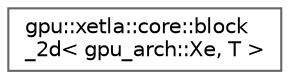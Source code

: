 digraph "Graphical Class Hierarchy"
{
 // LATEX_PDF_SIZE
  bgcolor="transparent";
  edge [fontname=Helvetica,fontsize=10,labelfontname=Helvetica,labelfontsize=10];
  node [fontname=Helvetica,fontsize=10,shape=box,height=0.2,width=0.4];
  rankdir="LR";
  Node0 [id="Node000000",label="gpu::xetla::core::block\l_2d\< gpu_arch::Xe, T \>",height=0.2,width=0.4,color="grey40", fillcolor="white", style="filled",URL="$classgpu_1_1xetla_1_1core_1_1block__2d_3_01gpu__arch_1_1Xe_00_01T_01_4.html",tooltip=" "];
}
